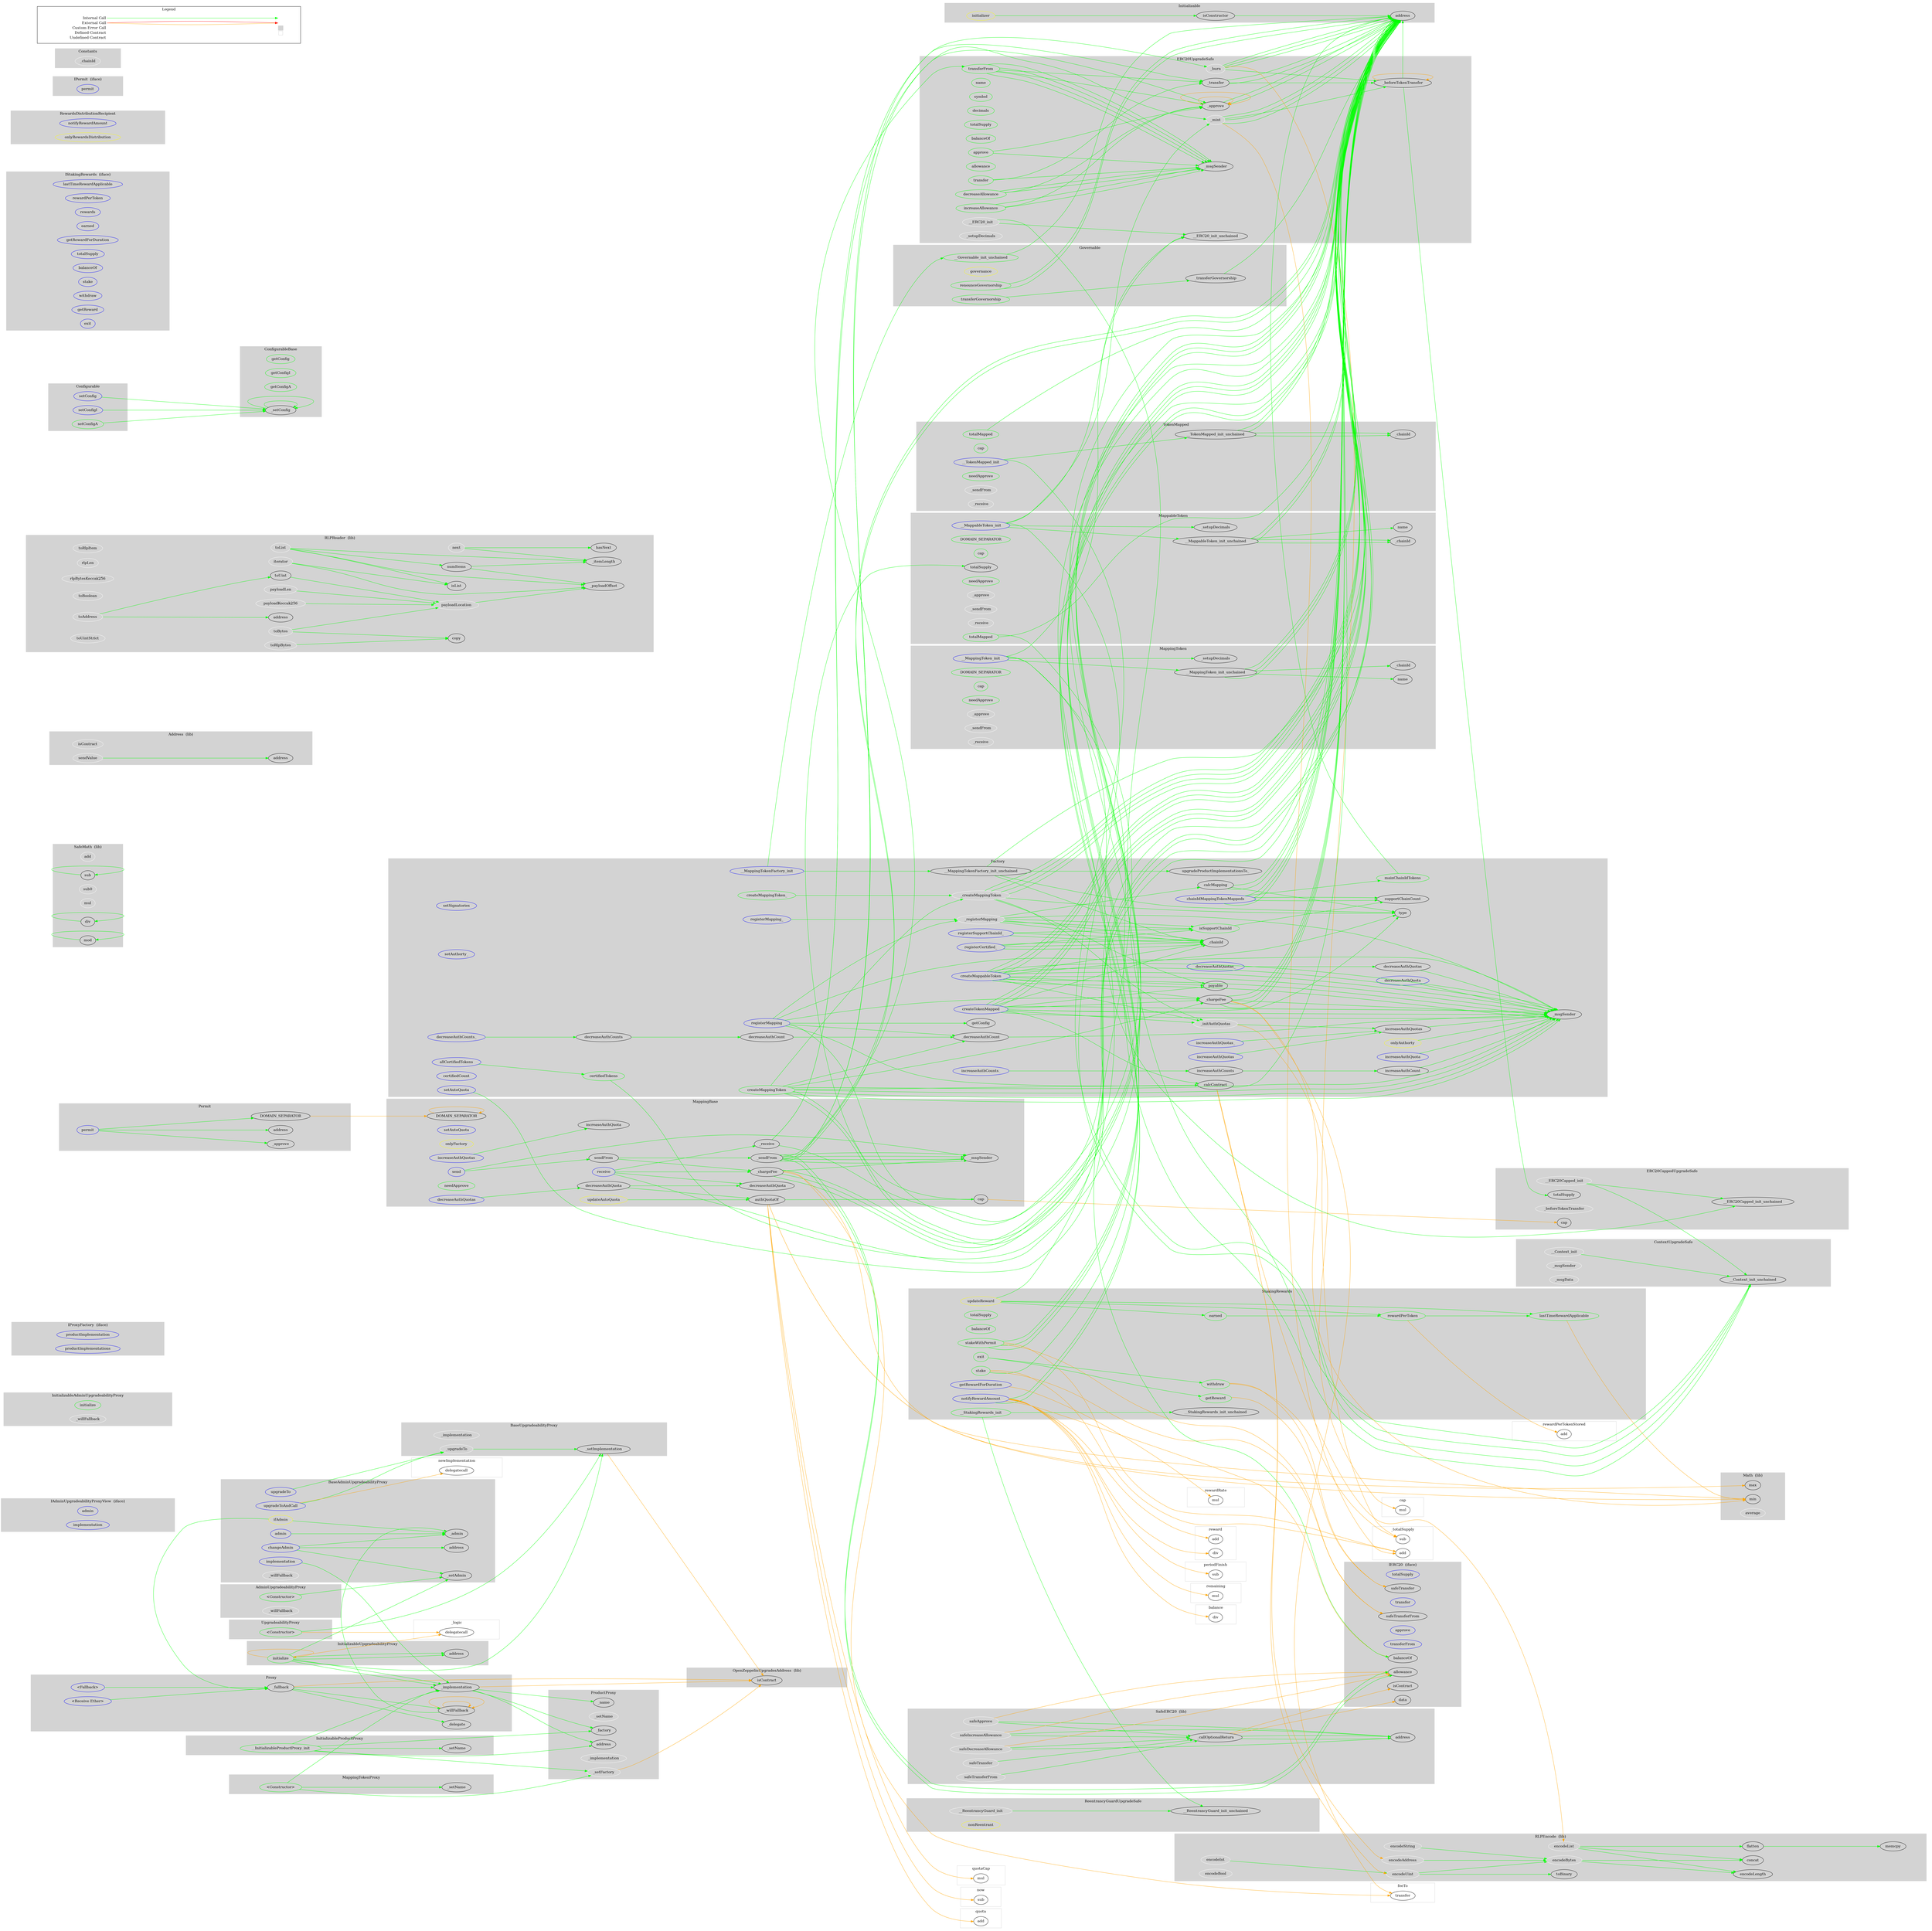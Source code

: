 digraph G {
  graph [ ratio = "auto", page = "100", compound =true ];
subgraph "clusterProxy" {
  graph [ label = "Proxy", color = "lightgray", style = "filled", bgcolor = "lightgray" ];
  "Proxy.<Fallback>" [ label = "<Fallback>", color = "blue" ];
  "Proxy.<Receive Ether>" [ label = "<Receive Ether>", color = "blue" ];
  "Proxy._implementation" [ label = "_implementation" ];
  "Proxy._delegate" [ label = "_delegate" ];
  "Proxy._willFallback" [ label = "_willFallback" ];
  "Proxy._fallback" [ label = "_fallback" ];
}

subgraph "clusterBaseUpgradeabilityProxy" {
  graph [ label = "BaseUpgradeabilityProxy", color = "lightgray", style = "filled", bgcolor = "lightgray" ];
  "BaseUpgradeabilityProxy._implementation" [ label = "_implementation", color = "white" ];
  "BaseUpgradeabilityProxy._upgradeTo" [ label = "_upgradeTo", color = "white" ];
  "BaseUpgradeabilityProxy._setImplementation" [ label = "_setImplementation" ];
}

subgraph "clusterBaseAdminUpgradeabilityProxy" {
  graph [ label = "BaseAdminUpgradeabilityProxy", color = "lightgray", style = "filled", bgcolor = "lightgray" ];
  "BaseAdminUpgradeabilityProxy.ifAdmin" [ label = "ifAdmin", color = "yellow" ];
  "BaseAdminUpgradeabilityProxy.admin" [ label = "admin", color = "blue" ];
  "BaseAdminUpgradeabilityProxy.implementation" [ label = "implementation", color = "blue" ];
  "BaseAdminUpgradeabilityProxy.changeAdmin" [ label = "changeAdmin", color = "blue" ];
  "BaseAdminUpgradeabilityProxy.upgradeTo" [ label = "upgradeTo", color = "blue" ];
  "BaseAdminUpgradeabilityProxy.upgradeToAndCall" [ label = "upgradeToAndCall", color = "blue" ];
  "BaseAdminUpgradeabilityProxy._admin" [ label = "_admin" ];
  "BaseAdminUpgradeabilityProxy._setAdmin" [ label = "_setAdmin" ];
  "BaseAdminUpgradeabilityProxy._willFallback" [ label = "_willFallback", color = "white" ];
  "BaseAdminUpgradeabilityProxy.address" [ label = "address" ];
}

subgraph "clusterIAdminUpgradeabilityProxyView" {
  graph [ label = "IAdminUpgradeabilityProxyView  (iface)", color = "lightgray", style = "filled", bgcolor = "lightgray" ];
  "IAdminUpgradeabilityProxyView.admin" [ label = "admin", color = "blue" ];
  "IAdminUpgradeabilityProxyView.implementation" [ label = "implementation", color = "blue" ];
}

subgraph "clusterUpgradeabilityProxy" {
  graph [ label = "UpgradeabilityProxy", color = "lightgray", style = "filled", bgcolor = "lightgray" ];
  "UpgradeabilityProxy.<Constructor>" [ label = "<Constructor>", color = "green" ];
}

subgraph "clusterAdminUpgradeabilityProxy" {
  graph [ label = "AdminUpgradeabilityProxy", color = "lightgray", style = "filled", bgcolor = "lightgray" ];
  "AdminUpgradeabilityProxy.<Constructor>" [ label = "<Constructor>", color = "green" ];
  "AdminUpgradeabilityProxy._willFallback" [ label = "_willFallback", color = "white" ];
}

subgraph "clusterInitializableUpgradeabilityProxy" {
  graph [ label = "InitializableUpgradeabilityProxy", color = "lightgray", style = "filled", bgcolor = "lightgray" ];
  "InitializableUpgradeabilityProxy.initialize" [ label = "initialize", color = "green" ];
  "InitializableUpgradeabilityProxy.address" [ label = "address" ];
}

subgraph "clusterInitializableAdminUpgradeabilityProxy" {
  graph [ label = "InitializableAdminUpgradeabilityProxy", color = "lightgray", style = "filled", bgcolor = "lightgray" ];
  "InitializableAdminUpgradeabilityProxy.initialize" [ label = "initialize", color = "green" ];
  "InitializableAdminUpgradeabilityProxy._willFallback" [ label = "_willFallback", color = "white" ];
}

subgraph "clusterIProxyFactory" {
  graph [ label = "IProxyFactory  (iface)", color = "lightgray", style = "filled", bgcolor = "lightgray" ];
  "IProxyFactory.productImplementation" [ label = "productImplementation", color = "blue" ];
  "IProxyFactory.productImplementations" [ label = "productImplementations", color = "blue" ];
}

subgraph "clusterProductProxy" {
  graph [ label = "ProductProxy", color = "lightgray", style = "filled", bgcolor = "lightgray" ];
  "ProductProxy._name" [ label = "_name" ];
  "ProductProxy._setName" [ label = "_setName", color = "white" ];
  "ProductProxy._setFactory" [ label = "_setFactory", color = "white" ];
  "ProductProxy._factory" [ label = "_factory" ];
  "ProductProxy._implementation" [ label = "_implementation", color = "white" ];
  "ProductProxy.address" [ label = "address" ];
}

subgraph "clusterInitializableProductProxy" {
  graph [ label = "InitializableProductProxy", color = "lightgray", style = "filled", bgcolor = "lightgray" ];
  "InitializableProductProxy.__InitializableProductProxy_init" [ label = "__InitializableProductProxy_init", color = "green" ];
  "InitializableProductProxy._setName" [ label = "_setName" ];
}

subgraph "clusterInitializable" {
  graph [ label = "Initializable", color = "lightgray", style = "filled", bgcolor = "lightgray" ];
  "Initializable.initializer" [ label = "initializer", color = "yellow" ];
  "Initializable.isConstructor" [ label = "isConstructor" ];
  "Initializable.address" [ label = "address" ];
}

subgraph "clusterContextUpgradeSafe" {
  graph [ label = "ContextUpgradeSafe", color = "lightgray", style = "filled", bgcolor = "lightgray" ];
  "ContextUpgradeSafe.__Context_init" [ label = "__Context_init", color = "white" ];
  "ContextUpgradeSafe.__Context_init_unchained" [ label = "__Context_init_unchained" ];
  "ContextUpgradeSafe._msgSender" [ label = "_msgSender", color = "white" ];
  "ContextUpgradeSafe._msgData" [ label = "_msgData", color = "white" ];
}

subgraph "clusterReentrancyGuardUpgradeSafe" {
  graph [ label = "ReentrancyGuardUpgradeSafe", color = "lightgray", style = "filled", bgcolor = "lightgray" ];
  "ReentrancyGuardUpgradeSafe.__ReentrancyGuard_init" [ label = "__ReentrancyGuard_init", color = "white" ];
  "ReentrancyGuardUpgradeSafe.__ReentrancyGuard_init_unchained" [ label = "__ReentrancyGuard_init_unchained" ];
  "ReentrancyGuardUpgradeSafe.nonReentrant" [ label = "nonReentrant", color = "yellow" ];
}

subgraph "clusterMath" {
  graph [ label = "Math  (lib)", color = "lightgray", style = "filled", bgcolor = "lightgray" ];
  "Math.max" [ label = "max" ];
  "Math.min" [ label = "min" ];
  "Math.average" [ label = "average", color = "white" ];
}

subgraph "clusterSafeMath" {
  graph [ label = "SafeMath  (lib)", color = "lightgray", style = "filled", bgcolor = "lightgray" ];
  "SafeMath.add" [ label = "add", color = "white" ];
  "SafeMath.sub" [ label = "sub" ];
  "SafeMath.sub0" [ label = "sub0", color = "white" ];
  "SafeMath.mul" [ label = "mul", color = "white" ];
  "SafeMath.div" [ label = "div" ];
  "SafeMath.mod" [ label = "mod" ];
}

subgraph "clusterOpenZeppelinUpgradesAddress" {
  graph [ label = "OpenZeppelinUpgradesAddress  (lib)", color = "lightgray", style = "filled", bgcolor = "lightgray" ];
  "OpenZeppelinUpgradesAddress.isContract" [ label = "isContract" ];
}

subgraph "clusterAddress" {
  graph [ label = "Address  (lib)", color = "lightgray", style = "filled", bgcolor = "lightgray" ];
  "Address.isContract" [ label = "isContract", color = "white" ];
  "Address.sendValue" [ label = "sendValue", color = "white" ];
  "Address.address" [ label = "address" ];
}

subgraph "clusterIERC20" {
  graph [ label = "IERC20  (iface)", color = "lightgray", style = "filled", bgcolor = "lightgray" ];
  "IERC20.totalSupply" [ label = "totalSupply", color = "blue" ];
  "IERC20.balanceOf" [ label = "balanceOf" ];
  "IERC20.transfer" [ label = "transfer", color = "blue" ];
  "IERC20.allowance" [ label = "allowance" ];
  "IERC20.approve" [ label = "approve", color = "blue" ];
  "IERC20.transferFrom" [ label = "transferFrom", color = "blue" ];
  "IERC20.isContract" [ label = "isContract" ];
  "IERC20.data" [ label = "data" ];
  "IERC20.safeTransferFrom" [ label = "safeTransferFrom" ];
  "IERC20.safeTransfer" [ label = "safeTransfer" ];
}

subgraph "clusterERC20UpgradeSafe" {
  graph [ label = "ERC20UpgradeSafe", color = "lightgray", style = "filled", bgcolor = "lightgray" ];
  "ERC20UpgradeSafe.__ERC20_init" [ label = "__ERC20_init", color = "white" ];
  "ERC20UpgradeSafe.__ERC20_init_unchained" [ label = "__ERC20_init_unchained" ];
  "ERC20UpgradeSafe.name" [ label = "name", color = "green" ];
  "ERC20UpgradeSafe.symbol" [ label = "symbol", color = "green" ];
  "ERC20UpgradeSafe.decimals" [ label = "decimals", color = "green" ];
  "ERC20UpgradeSafe.totalSupply" [ label = "totalSupply", color = "green" ];
  "ERC20UpgradeSafe.balanceOf" [ label = "balanceOf", color = "green" ];
  "ERC20UpgradeSafe.transfer" [ label = "transfer", color = "green" ];
  "ERC20UpgradeSafe.allowance" [ label = "allowance", color = "green" ];
  "ERC20UpgradeSafe.approve" [ label = "approve", color = "green" ];
  "ERC20UpgradeSafe.transferFrom" [ label = "transferFrom", color = "green" ];
  "ERC20UpgradeSafe.increaseAllowance" [ label = "increaseAllowance", color = "green" ];
  "ERC20UpgradeSafe.decreaseAllowance" [ label = "decreaseAllowance", color = "green" ];
  "ERC20UpgradeSafe._transfer" [ label = "_transfer" ];
  "ERC20UpgradeSafe._mint" [ label = "_mint", color = "white" ];
  "ERC20UpgradeSafe._burn" [ label = "_burn", color = "white" ];
  "ERC20UpgradeSafe._approve" [ label = "_approve" ];
  "ERC20UpgradeSafe._setupDecimals" [ label = "_setupDecimals", color = "white" ];
  "ERC20UpgradeSafe._beforeTokenTransfer" [ label = "_beforeTokenTransfer" ];
  "ERC20UpgradeSafe._msgSender" [ label = "_msgSender" ];
}

subgraph "clusterERC20CappedUpgradeSafe" {
  graph [ label = "ERC20CappedUpgradeSafe", color = "lightgray", style = "filled", bgcolor = "lightgray" ];
  "ERC20CappedUpgradeSafe.__ERC20Capped_init" [ label = "__ERC20Capped_init", color = "white" ];
  "ERC20CappedUpgradeSafe.__ERC20Capped_init_unchained" [ label = "__ERC20Capped_init_unchained" ];
  "ERC20CappedUpgradeSafe.cap" [ label = "cap" ];
  "ERC20CappedUpgradeSafe._beforeTokenTransfer" [ label = "_beforeTokenTransfer", color = "white" ];
  "ERC20CappedUpgradeSafe.totalSupply" [ label = "totalSupply" ];
}

subgraph "clusterSafeERC20" {
  graph [ label = "SafeERC20  (lib)", color = "lightgray", style = "filled", bgcolor = "lightgray" ];
  "SafeERC20.safeTransfer" [ label = "safeTransfer", color = "white" ];
  "SafeERC20.safeTransferFrom" [ label = "safeTransferFrom", color = "white" ];
  "SafeERC20.safeApprove" [ label = "safeApprove", color = "white" ];
  "SafeERC20.safeIncreaseAllowance" [ label = "safeIncreaseAllowance", color = "white" ];
  "SafeERC20.safeDecreaseAllowance" [ label = "safeDecreaseAllowance", color = "white" ];
  "SafeERC20._callOptionalReturn" [ label = "_callOptionalReturn" ];
  "SafeERC20.address" [ label = "address" ];
}

subgraph "clusterRLPReader" {
  graph [ label = "RLPReader  (lib)", color = "lightgray", style = "filled", bgcolor = "lightgray" ];
  "RLPReader.next" [ label = "next", color = "white" ];
  "RLPReader.hasNext" [ label = "hasNext" ];
  "RLPReader.toRlpItem" [ label = "toRlpItem", color = "white" ];
  "RLPReader.iterator" [ label = "iterator", color = "white" ];
  "RLPReader.rlpLen" [ label = "rlpLen", color = "white" ];
  "RLPReader.payloadLocation" [ label = "payloadLocation", color = "white" ];
  "RLPReader.payloadLen" [ label = "payloadLen", color = "white" ];
  "RLPReader.toList" [ label = "toList", color = "white" ];
  "RLPReader.isList" [ label = "isList" ];
  "RLPReader.rlpBytesKeccak256" [ label = "rlpBytesKeccak256", color = "white" ];
  "RLPReader.payloadKeccak256" [ label = "payloadKeccak256", color = "white" ];
  "RLPReader.toRlpBytes" [ label = "toRlpBytes", color = "white" ];
  "RLPReader.toBoolean" [ label = "toBoolean", color = "white" ];
  "RLPReader.toAddress" [ label = "toAddress", color = "white" ];
  "RLPReader.toUint" [ label = "toUint" ];
  "RLPReader.toUintStrict" [ label = "toUintStrict", color = "white" ];
  "RLPReader.toBytes" [ label = "toBytes", color = "white" ];
  "RLPReader.numItems" [ label = "numItems" ];
  "RLPReader._itemLength" [ label = "_itemLength" ];
  "RLPReader._payloadOffset" [ label = "_payloadOffset" ];
  "RLPReader.copy" [ label = "copy" ];
  "RLPReader.address" [ label = "address" ];
}

subgraph "clusterRLPEncode" {
  graph [ label = "RLPEncode  (lib)", color = "lightgray", style = "filled", bgcolor = "lightgray" ];
  "RLPEncode.encodeBytes" [ label = "encodeBytes", color = "white" ];
  "RLPEncode.encodeList" [ label = "encodeList", color = "white" ];
  "RLPEncode.encodeString" [ label = "encodeString", color = "white" ];
  "RLPEncode.encodeAddress" [ label = "encodeAddress", color = "white" ];
  "RLPEncode.encodeUint" [ label = "encodeUint", color = "white" ];
  "RLPEncode.encodeInt" [ label = "encodeInt", color = "white" ];
  "RLPEncode.encodeBool" [ label = "encodeBool", color = "white" ];
  "RLPEncode.encodeLength" [ label = "encodeLength" ];
  "RLPEncode.toBinary" [ label = "toBinary" ];
  "RLPEncode.memcpy" [ label = "memcpy" ];
  "RLPEncode.flatten" [ label = "flatten" ];
  "RLPEncode.concat" [ label = "concat" ];
}

subgraph "clusterGovernable" {
  graph [ label = "Governable", color = "lightgray", style = "filled", bgcolor = "lightgray" ];
  "Governable.__Governable_init_unchained" [ label = "__Governable_init_unchained", color = "green" ];
  "Governable.governance" [ label = "governance", color = "yellow" ];
  "Governable.renounceGovernorship" [ label = "renounceGovernorship", color = "green" ];
  "Governable.transferGovernorship" [ label = "transferGovernorship", color = "green" ];
  "Governable._transferGovernorship" [ label = "_transferGovernorship" ];
}

subgraph "clusterConfigurableBase" {
  graph [ label = "ConfigurableBase", color = "lightgray", style = "filled", bgcolor = "lightgray" ];
  "ConfigurableBase.getConfig" [ label = "getConfig", color = "green" ];
  "ConfigurableBase.getConfigI" [ label = "getConfigI", color = "green" ];
  "ConfigurableBase.getConfigA" [ label = "getConfigA", color = "green" ];
  "ConfigurableBase._setConfig" [ label = "_setConfig" ];
}

subgraph "clusterConfigurable" {
  graph [ label = "Configurable", color = "lightgray", style = "filled", bgcolor = "lightgray" ];
  "Configurable.setConfig" [ label = "setConfig", color = "blue" ];
  "Configurable.setConfigI" [ label = "setConfigI", color = "blue" ];
  "Configurable.setConfigA" [ label = "setConfigA", color = "green" ];
}

subgraph "clusterIStakingRewards" {
  graph [ label = "IStakingRewards  (iface)", color = "lightgray", style = "filled", bgcolor = "lightgray" ];
  "IStakingRewards.lastTimeRewardApplicable" [ label = "lastTimeRewardApplicable", color = "blue" ];
  "IStakingRewards.rewardPerToken" [ label = "rewardPerToken", color = "blue" ];
  "IStakingRewards.rewards" [ label = "rewards", color = "blue" ];
  "IStakingRewards.earned" [ label = "earned", color = "blue" ];
  "IStakingRewards.getRewardForDuration" [ label = "getRewardForDuration", color = "blue" ];
  "IStakingRewards.totalSupply" [ label = "totalSupply", color = "blue" ];
  "IStakingRewards.balanceOf" [ label = "balanceOf", color = "blue" ];
  "IStakingRewards.stake" [ label = "stake", color = "blue" ];
  "IStakingRewards.withdraw" [ label = "withdraw", color = "blue" ];
  "IStakingRewards.getReward" [ label = "getReward", color = "blue" ];
  "IStakingRewards.exit" [ label = "exit", color = "blue" ];
}

subgraph "clusterRewardsDistributionRecipient" {
  graph [ label = "RewardsDistributionRecipient", color = "lightgray", style = "filled", bgcolor = "lightgray" ];
  "RewardsDistributionRecipient.notifyRewardAmount" [ label = "notifyRewardAmount", color = "blue" ];
  "RewardsDistributionRecipient.onlyRewardsDistribution" [ label = "onlyRewardsDistribution", color = "yellow" ];
}

subgraph "clusterStakingRewards" {
  graph [ label = "StakingRewards", color = "lightgray", style = "filled", bgcolor = "lightgray" ];
  "StakingRewards.__StakingRewards_init" [ label = "__StakingRewards_init", color = "green" ];
  "StakingRewards.__StakingRewards_init_unchained" [ label = "__StakingRewards_init_unchained" ];
  "StakingRewards.totalSupply" [ label = "totalSupply", color = "green" ];
  "StakingRewards.balanceOf" [ label = "balanceOf", color = "green" ];
  "StakingRewards.lastTimeRewardApplicable" [ label = "lastTimeRewardApplicable", color = "green" ];
  "StakingRewards.rewardPerToken" [ label = "rewardPerToken", color = "green" ];
  "StakingRewards.earned" [ label = "earned", color = "green" ];
  "StakingRewards.getRewardForDuration" [ label = "getRewardForDuration", color = "blue" ];
  "StakingRewards.stakeWithPermit" [ label = "stakeWithPermit", color = "green" ];
  "StakingRewards.stake" [ label = "stake", color = "green" ];
  "StakingRewards.withdraw" [ label = "withdraw", color = "green" ];
  "StakingRewards.getReward" [ label = "getReward", color = "green" ];
  "StakingRewards.exit" [ label = "exit", color = "green" ];
  "StakingRewards.notifyRewardAmount" [ label = "notifyRewardAmount", color = "blue" ];
  "StakingRewards.updateReward" [ label = "updateReward", color = "yellow" ];
}

subgraph "clusterIPermit" {
  graph [ label = "IPermit  (iface)", color = "lightgray", style = "filled", bgcolor = "lightgray" ];
  "IPermit.permit" [ label = "permit", color = "blue" ];
}

subgraph "clusterConstants" {
  graph [ label = "Constants", color = "lightgray", style = "filled", bgcolor = "lightgray" ];
  "Constants._chainId" [ label = "_chainId", color = "white" ];
}

subgraph "clusterMappingBase" {
  graph [ label = "MappingBase", color = "lightgray", style = "filled", bgcolor = "lightgray" ];
  "MappingBase.DOMAIN_SEPARATOR" [ label = "DOMAIN_SEPARATOR" ];
  "MappingBase.setAutoQuota" [ label = "setAutoQuota", color = "blue" ];
  "MappingBase.onlyFactory" [ label = "onlyFactory", color = "yellow" ];
  "MappingBase.updateAutoQuota" [ label = "updateAutoQuota", color = "yellow" ];
  "MappingBase.authQuotaOf" [ label = "authQuotaOf" ];
  "MappingBase.cap" [ label = "cap" ];
  "MappingBase.increaseAuthQuotas" [ label = "increaseAuthQuotas", color = "blue" ];
  "MappingBase.increaseAuthQuota" [ label = "increaseAuthQuota" ];
  "MappingBase.decreaseAuthQuotas" [ label = "decreaseAuthQuotas", color = "blue" ];
  "MappingBase.decreaseAuthQuota" [ label = "decreaseAuthQuota" ];
  "MappingBase._decreaseAuthQuota" [ label = "_decreaseAuthQuota" ];
  "MappingBase.needApprove" [ label = "needApprove", color = "green" ];
  "MappingBase.send" [ label = "send", color = "blue" ];
  "MappingBase.sendFrom" [ label = "sendFrom" ];
  "MappingBase._sendFrom" [ label = "_sendFrom" ];
  "MappingBase.receive" [ label = "receive", color = "blue" ];
  "MappingBase._receive" [ label = "_receive" ];
  "MappingBase._chargeFee" [ label = "_chargeFee" ];
  "MappingBase._msgSender" [ label = "_msgSender" ];
}

subgraph "clusterTokenMapped" {
  graph [ label = "TokenMapped", color = "lightgray", style = "filled", bgcolor = "lightgray" ];
  "TokenMapped.__TokenMapped_init" [ label = "__TokenMapped_init", color = "blue" ];
  "TokenMapped.__TokenMapped_init_unchained" [ label = "__TokenMapped_init_unchained" ];
  "TokenMapped.cap" [ label = "cap", color = "green" ];
  "TokenMapped.totalMapped" [ label = "totalMapped", color = "green" ];
  "TokenMapped.needApprove" [ label = "needApprove", color = "green" ];
  "TokenMapped._sendFrom" [ label = "_sendFrom", color = "white" ];
  "TokenMapped._receive" [ label = "_receive", color = "white" ];
  "TokenMapped._chainId" [ label = "_chainId" ];
}

subgraph "clusterPermit" {
  graph [ label = "Permit", color = "lightgray", style = "filled", bgcolor = "lightgray" ];
  "Permit.DOMAIN_SEPARATOR" [ label = "DOMAIN_SEPARATOR" ];
  "Permit.permit" [ label = "permit", color = "blue" ];
  "Permit._approve" [ label = "_approve" ];
  "Permit.address" [ label = "address" ];
}

subgraph "clusterMappableToken" {
  graph [ label = "MappableToken", color = "lightgray", style = "filled", bgcolor = "lightgray" ];
  "MappableToken.__MappableToken_init" [ label = "__MappableToken_init", color = "blue" ];
  "MappableToken.__MappableToken_init_unchained" [ label = "__MappableToken_init_unchained" ];
  "MappableToken.DOMAIN_SEPARATOR" [ label = "DOMAIN_SEPARATOR", color = "green" ];
  "MappableToken.cap" [ label = "cap", color = "green" ];
  "MappableToken.totalMapped" [ label = "totalMapped", color = "green" ];
  "MappableToken.needApprove" [ label = "needApprove", color = "green" ];
  "MappableToken._approve" [ label = "_approve", color = "white" ];
  "MappableToken._sendFrom" [ label = "_sendFrom", color = "white" ];
  "MappableToken._receive" [ label = "_receive", color = "white" ];
  "MappableToken._setupDecimals" [ label = "_setupDecimals" ];
  "MappableToken._chainId" [ label = "_chainId" ];
  "MappableToken.name" [ label = "name" ];
  "MappableToken.totalSupply" [ label = "totalSupply" ];
}

subgraph "clusterMappingToken" {
  graph [ label = "MappingToken", color = "lightgray", style = "filled", bgcolor = "lightgray" ];
  "MappingToken.__MappingToken_init" [ label = "__MappingToken_init", color = "blue" ];
  "MappingToken.__MappingToken_init_unchained" [ label = "__MappingToken_init_unchained" ];
  "MappingToken.DOMAIN_SEPARATOR" [ label = "DOMAIN_SEPARATOR", color = "green" ];
  "MappingToken.cap" [ label = "cap", color = "green" ];
  "MappingToken.needApprove" [ label = "needApprove", color = "green" ];
  "MappingToken._approve" [ label = "_approve", color = "white" ];
  "MappingToken._sendFrom" [ label = "_sendFrom", color = "white" ];
  "MappingToken._receive" [ label = "_receive", color = "white" ];
  "MappingToken._setupDecimals" [ label = "_setupDecimals" ];
  "MappingToken.name" [ label = "name" ];
  "MappingToken._chainId" [ label = "_chainId" ];
}

subgraph "clusterMappingTokenProxy" {
  graph [ label = "MappingTokenProxy", color = "lightgray", style = "filled", bgcolor = "lightgray" ];
  "MappingTokenProxy.<Constructor>" [ label = "<Constructor>", color = "green" ];
  "MappingTokenProxy._setName" [ label = "_setName" ];
}

subgraph "clusterFactory" {
  graph [ label = "Factory", color = "lightgray", style = "filled", bgcolor = "lightgray" ];
  "Factory.__MappingTokenFactory_init" [ label = "__MappingTokenFactory_init", color = "blue" ];
  "Factory.__MappingTokenFactory_init_unchained" [ label = "__MappingTokenFactory_init_unchained" ];
  "Factory.upgradeProductImplementationsTo_" [ label = "upgradeProductImplementationsTo_" ];
  "Factory.setSignatories" [ label = "setSignatories", color = "blue" ];
  "Factory.setAuthorty_" [ label = "setAuthorty_", color = "blue" ];
  "Factory.setAutoQuota" [ label = "setAutoQuota", color = "blue" ];
  "Factory.onlyAuthorty" [ label = "onlyAuthorty", color = "yellow" ];
  "Factory._initAuthQuotas" [ label = "_initAuthQuotas", color = "white" ];
  "Factory._increaseAuthQuotas" [ label = "_increaseAuthQuotas" ];
  "Factory.increaseAuthQuotas_" [ label = "increaseAuthQuotas_", color = "blue" ];
  "Factory.increaseAuthQuotas" [ label = "increaseAuthQuotas", color = "blue" ];
  "Factory.increaseAuthQuota" [ label = "increaseAuthQuota", color = "blue" ];
  "Factory.decreaseAuthQuotas_" [ label = "decreaseAuthQuotas_", color = "blue" ];
  "Factory.decreaseAuthQuotas" [ label = "decreaseAuthQuotas" ];
  "Factory.decreaseAuthQuota" [ label = "decreaseAuthQuota", color = "blue" ];
  "Factory.increaseAuthCounts_" [ label = "increaseAuthCounts_", color = "blue" ];
  "Factory.increaseAuthCounts" [ label = "increaseAuthCounts" ];
  "Factory.increaseAuthCount" [ label = "increaseAuthCount" ];
  "Factory.decreaseAuthCounts_" [ label = "decreaseAuthCounts_", color = "blue" ];
  "Factory.decreaseAuthCounts" [ label = "decreaseAuthCounts" ];
  "Factory.decreaseAuthCount" [ label = "decreaseAuthCount" ];
  "Factory._decreaseAuthCount" [ label = "_decreaseAuthCount" ];
  "Factory.supportChainCount" [ label = "supportChainCount" ];
  "Factory.mainChainIdTokens" [ label = "mainChainIdTokens", color = "green" ];
  "Factory.chainIdMappingTokenMappeds" [ label = "chainIdMappingTokenMappeds", color = "blue" ];
  "Factory.isSupportChainId" [ label = "isSupportChainId", color = "green" ];
  "Factory.registerSupportChainId_" [ label = "registerSupportChainId_", color = "blue" ];
  "Factory._registerMapping" [ label = "_registerMapping", color = "white" ];
  "Factory.registerMapping_" [ label = "registerMapping_", color = "blue" ];
  "Factory.registerMapping" [ label = "registerMapping", color = "blue" ];
  "Factory.certifiedCount" [ label = "certifiedCount", color = "blue" ];
  "Factory.certifiedTokens" [ label = "certifiedTokens", color = "green" ];
  "Factory.allCertifiedTokens" [ label = "allCertifiedTokens", color = "blue" ];
  "Factory.registerCertified_" [ label = "registerCertified_", color = "blue" ];
  "Factory.calcContract" [ label = "calcContract" ];
  "Factory.calcMapping" [ label = "calcMapping" ];
  "Factory.createTokenMapped" [ label = "createTokenMapped", color = "blue" ];
  "Factory.createMappableToken" [ label = "createMappableToken", color = "blue" ];
  "Factory._createMappingToken" [ label = "_createMappingToken", color = "white" ];
  "Factory.createMappingToken_" [ label = "createMappingToken_", color = "green" ];
  "Factory.createMappingToken" [ label = "createMappingToken", color = "green" ];
  "Factory._chargeFee" [ label = "_chargeFee" ];
  "Factory._chainId" [ label = "_chainId" ];
  "Factory.type" [ label = "type" ];
  "Factory._msgSender" [ label = "_msgSender" ];
  "Factory.getConfig" [ label = "getConfig" ];
  "Factory.payable" [ label = "payable" ];
}

subgraph "clusternewImplementation" {
  graph [ label = "newImplementation", color = "lightgray" ];
  "newImplementation.delegatecall" [ label = "delegatecall" ];
}

subgraph "cluster_logic" {
  graph [ label = "_logic", color = "lightgray" ];
  "_logic.delegatecall" [ label = "delegatecall" ];
}

subgraph "cluster_totalSupply" {
  graph [ label = "_totalSupply", color = "lightgray" ];
  "_totalSupply.add" [ label = "add" ];
  "_totalSupply.sub" [ label = "sub" ];
}

subgraph "clusterrewardPerTokenStored" {
  graph [ label = "rewardPerTokenStored", color = "lightgray" ];
  "rewardPerTokenStored.add" [ label = "add" ];
}

subgraph "clusterrewardRate" {
  graph [ label = "rewardRate", color = "lightgray" ];
  "rewardRate.mul" [ label = "mul" ];
}

subgraph "clusterreward" {
  graph [ label = "reward", color = "lightgray" ];
  "reward.div" [ label = "div" ];
  "reward.add" [ label = "add" ];
}

subgraph "clusterperiodFinish" {
  graph [ label = "periodFinish", color = "lightgray" ];
  "periodFinish.sub" [ label = "sub" ];
}

subgraph "clusterremaining" {
  graph [ label = "remaining", color = "lightgray" ];
  "remaining.mul" [ label = "mul" ];
}

subgraph "clusterbalance" {
  graph [ label = "balance", color = "lightgray" ];
  "balance.div" [ label = "div" ];
}

subgraph "clusterquotaCap" {
  graph [ label = "quotaCap", color = "lightgray" ];
  "quotaCap.mul" [ label = "mul" ];
}

subgraph "clusternow" {
  graph [ label = "now", color = "lightgray" ];
  "now.sub" [ label = "sub" ];
}

subgraph "clusterquota" {
  graph [ label = "quota", color = "lightgray" ];
  "quota.add" [ label = "add" ];
}

subgraph "clusterfeeTo" {
  graph [ label = "feeTo", color = "lightgray" ];
  "feeTo.transfer" [ label = "transfer" ];
}

subgraph "clustercap" {
  graph [ label = "cap", color = "lightgray" ];
  "cap.mul" [ label = "mul" ];
}

  "Proxy.<Fallback>";
  "Proxy._fallback";
  "Proxy.<Receive Ether>";
  "OpenZeppelinUpgradesAddress.isContract";
  "Proxy._willFallback";
  "Proxy._delegate";
  "Proxy._implementation";
  "BaseUpgradeabilityProxy._upgradeTo";
  "BaseUpgradeabilityProxy._setImplementation";
  "BaseAdminUpgradeabilityProxy.ifAdmin";
  "BaseAdminUpgradeabilityProxy._admin";
  "BaseAdminUpgradeabilityProxy.admin";
  "BaseAdminUpgradeabilityProxy.implementation";
  "BaseAdminUpgradeabilityProxy.changeAdmin";
  "BaseAdminUpgradeabilityProxy.address";
  "BaseAdminUpgradeabilityProxy._setAdmin";
  "BaseAdminUpgradeabilityProxy.upgradeTo";
  "BaseAdminUpgradeabilityProxy.upgradeToAndCall";
  "newImplementation.delegatecall";
  "UpgradeabilityProxy.<Constructor>";
  "_logic.delegatecall";
  "AdminUpgradeabilityProxy.<Constructor>";
  "InitializableUpgradeabilityProxy.initialize";
  "InitializableUpgradeabilityProxy.address";
  "ProductProxy._setFactory";
  "ProductProxy._factory";
  "ProductProxy._name";
  "ProductProxy.address";
  "InitializableProductProxy.__InitializableProductProxy_init";
  "InitializableProductProxy._setName";
  "Initializable.initializer";
  "Initializable.isConstructor";
  "Initializable.address";
  "ContextUpgradeSafe.__Context_init";
  "ContextUpgradeSafe.__Context_init_unchained";
  "ReentrancyGuardUpgradeSafe.__ReentrancyGuard_init";
  "ReentrancyGuardUpgradeSafe.__ReentrancyGuard_init_unchained";
  "SafeMath.sub";
  "SafeMath.div";
  "SafeMath.mod";
  "Address.sendValue";
  "Address.address";
  "ERC20UpgradeSafe.__ERC20_init";
  "ERC20UpgradeSafe.__ERC20_init_unchained";
  "ERC20UpgradeSafe.transfer";
  "ERC20UpgradeSafe._transfer";
  "ERC20UpgradeSafe._msgSender";
  "ERC20UpgradeSafe.approve";
  "ERC20UpgradeSafe._approve";
  "ERC20UpgradeSafe.transferFrom";
  "ERC20UpgradeSafe.increaseAllowance";
  "ERC20UpgradeSafe.decreaseAllowance";
  "ERC20UpgradeSafe._beforeTokenTransfer";
  "ERC20UpgradeSafe._mint";
  "_totalSupply.add";
  "ERC20UpgradeSafe._burn";
  "_totalSupply.sub";
  "ERC20CappedUpgradeSafe.__ERC20Capped_init";
  "ERC20CappedUpgradeSafe.__ERC20Capped_init_unchained";
  "ERC20CappedUpgradeSafe.totalSupply";
  "SafeERC20.safeTransfer";
  "SafeERC20._callOptionalReturn";
  "SafeERC20.safeTransferFrom";
  "SafeERC20.safeApprove";
  "IERC20.allowance";
  "SafeERC20.address";
  "SafeERC20.safeIncreaseAllowance";
  "SafeERC20.safeDecreaseAllowance";
  "IERC20.isContract";
  "IERC20.data";
  "RLPReader.next";
  "RLPReader.hasNext";
  "RLPReader._itemLength";
  "RLPReader.iterator";
  "RLPReader.isList";
  "RLPReader._payloadOffset";
  "RLPReader.payloadLocation";
  "RLPReader.payloadLen";
  "RLPReader.toList";
  "RLPReader.numItems";
  "RLPReader.payloadKeccak256";
  "RLPReader.toRlpBytes";
  "RLPReader.copy";
  "RLPReader.toAddress";
  "RLPReader.address";
  "RLPReader.toUint";
  "RLPReader.toBytes";
  "RLPEncode.encodeBytes";
  "RLPEncode.concat";
  "RLPEncode.encodeLength";
  "RLPEncode.encodeList";
  "RLPEncode.flatten";
  "RLPEncode.encodeString";
  "RLPEncode.encodeAddress";
  "RLPEncode.encodeUint";
  "RLPEncode.toBinary";
  "RLPEncode.encodeInt";
  "RLPEncode.memcpy";
  "Governable.__Governable_init_unchained";
  "Governable.renounceGovernorship";
  "Governable.transferGovernorship";
  "Governable._transferGovernorship";
  "ConfigurableBase._setConfig";
  "Configurable.setConfig";
  "Configurable.setConfigI";
  "Configurable.setConfigA";
  "StakingRewards.__StakingRewards_init";
  "StakingRewards.__StakingRewards_init_unchained";
  "StakingRewards.lastTimeRewardApplicable";
  "Math.min";
  "StakingRewards.rewardPerToken";
  "rewardPerTokenStored.add";
  "StakingRewards.earned";
  "StakingRewards.getRewardForDuration";
  "rewardRate.mul";
  "StakingRewards.stakeWithPermit";
  "IERC20.safeTransferFrom";
  "StakingRewards.stake";
  "StakingRewards.withdraw";
  "IERC20.safeTransfer";
  "StakingRewards.getReward";
  "StakingRewards.exit";
  "StakingRewards.notifyRewardAmount";
  "reward.div";
  "periodFinish.sub";
  "remaining.mul";
  "reward.add";
  "IERC20.balanceOf";
  "balance.div";
  "StakingRewards.updateReward";
  "MappingBase.updateAutoQuota";
  "MappingBase.authQuotaOf";
  "MappingBase.cap";
  "quotaCap.mul";
  "now.sub";
  "Math.max";
  "quota.add";
  "MappingBase.increaseAuthQuotas";
  "MappingBase.increaseAuthQuota";
  "MappingBase.decreaseAuthQuotas";
  "MappingBase.decreaseAuthQuota";
  "MappingBase._decreaseAuthQuota";
  "MappingBase.send";
  "MappingBase.sendFrom";
  "MappingBase._msgSender";
  "MappingBase._chargeFee";
  "MappingBase._sendFrom";
  "MappingBase.receive";
  "MappingBase._receive";
  "feeTo.transfer";
  "TokenMapped.__TokenMapped_init";
  "TokenMapped.__TokenMapped_init_unchained";
  "TokenMapped._chainId";
  "TokenMapped.totalMapped";
  "Permit.permit";
  "Permit.DOMAIN_SEPARATOR";
  "Permit.address";
  "Permit._approve";
  "MappableToken.__MappableToken_init";
  "MappableToken._setupDecimals";
  "MappableToken.__MappableToken_init_unchained";
  "MappableToken._chainId";
  "MappableToken.name";
  "MappingBase.DOMAIN_SEPARATOR";
  "MappableToken.totalSupply";
  "MappableToken.totalMapped";
  "MappingToken.__MappingToken_init";
  "MappingToken._setupDecimals";
  "MappingToken.__MappingToken_init_unchained";
  "MappingToken.name";
  "MappingToken._chainId";
  "ERC20CappedUpgradeSafe.cap";
  "MappingTokenProxy.<Constructor>";
  "MappingTokenProxy._setName";
  "Factory.__MappingTokenFactory_init";
  "Factory.__MappingTokenFactory_init_unchained";
  "Factory._chainId";
  "Factory.upgradeProductImplementationsTo_";
  "Factory.type";
  "Factory.setAutoQuota";
  "Factory.onlyAuthorty";
  "Factory._msgSender";
  "Factory._initAuthQuotas";
  "cap.mul";
  "Factory._increaseAuthQuotas";
  "Factory.increaseAuthQuotas_";
  "Factory.increaseAuthQuotas";
  "Factory.increaseAuthQuota";
  "Factory.decreaseAuthQuotas_";
  "Factory.decreaseAuthQuotas";
  "Factory.decreaseAuthQuota";
  "Factory.increaseAuthCounts_";
  "Factory.increaseAuthCounts";
  "Factory.increaseAuthCount";
  "Factory.decreaseAuthCounts_";
  "Factory.decreaseAuthCounts";
  "Factory.decreaseAuthCount";
  "Factory._decreaseAuthCount";
  "Factory.mainChainIdTokens";
  "Factory.chainIdMappingTokenMappeds";
  "Factory.supportChainCount";
  "Factory.isSupportChainId";
  "Factory.registerSupportChainId_";
  "Factory._registerMapping";
  "Factory.calcMapping";
  "Factory.registerMapping_";
  "Factory.registerMapping";
  "Factory._chargeFee";
  "Factory.calcContract";
  "Factory.getConfig";
  "Factory.certifiedTokens";
  "Factory.allCertifiedTokens";
  "Factory.registerCertified_";
  "Factory.createTokenMapped";
  "Factory.payable";
  "Factory.createMappableToken";
  "Factory._createMappingToken";
  "Factory.createMappingToken_";
  "Factory.createMappingToken";
  "Proxy.<Fallback>" -> "Proxy._fallback" [ color = "green" ];
  "Proxy.<Receive Ether>" -> "Proxy._fallback" [ color = "green" ];
  "Proxy._fallback" -> "OpenZeppelinUpgradesAddress.isContract" [ color = "orange" ];
  "Proxy._fallback" -> "Proxy._willFallback" [ color = "green" ];
  "Proxy._fallback" -> "Proxy._delegate" [ color = "green" ];
  "Proxy._fallback" -> "Proxy._implementation" [ color = "green" ];
  "BaseUpgradeabilityProxy._upgradeTo" -> "BaseUpgradeabilityProxy._setImplementation" [ color = "green" ];
  "BaseUpgradeabilityProxy._setImplementation" -> "OpenZeppelinUpgradesAddress.isContract" [ color = "orange" ];
  "BaseAdminUpgradeabilityProxy.ifAdmin" -> "BaseAdminUpgradeabilityProxy._admin" [ color = "green" ];
  "BaseAdminUpgradeabilityProxy.ifAdmin" -> "Proxy._fallback" [ color = "green" ];
  "BaseAdminUpgradeabilityProxy.admin" -> "BaseAdminUpgradeabilityProxy._admin" [ color = "green" ];
  "BaseAdminUpgradeabilityProxy.implementation" -> "Proxy._implementation" [ color = "green" ];
  "BaseAdminUpgradeabilityProxy.changeAdmin" -> "BaseAdminUpgradeabilityProxy.address" [ color = "green" ];
  "BaseAdminUpgradeabilityProxy.changeAdmin" -> "BaseAdminUpgradeabilityProxy._admin" [ color = "green" ];
  "BaseAdminUpgradeabilityProxy.changeAdmin" -> "BaseAdminUpgradeabilityProxy._setAdmin" [ color = "green" ];
  "BaseAdminUpgradeabilityProxy.upgradeTo" -> "BaseUpgradeabilityProxy._upgradeTo" [ color = "green" ];
  "BaseAdminUpgradeabilityProxy.upgradeToAndCall" -> "BaseUpgradeabilityProxy._upgradeTo" [ color = "green" ];
  "BaseAdminUpgradeabilityProxy.upgradeToAndCall" -> "newImplementation.delegatecall" [ color = "orange" ];
  "Proxy._willFallback" -> "BaseAdminUpgradeabilityProxy._admin" [ color = "green" ];
  "UpgradeabilityProxy.<Constructor>" -> "BaseUpgradeabilityProxy._setImplementation" [ color = "green" ];
  "UpgradeabilityProxy.<Constructor>" -> "_logic.delegatecall" [ color = "orange" ];
  "AdminUpgradeabilityProxy.<Constructor>" -> "BaseAdminUpgradeabilityProxy._setAdmin" [ color = "green" ];
  "Proxy._willFallback" -> "Proxy._willFallback" [ color = "orange" ];
  "InitializableUpgradeabilityProxy.initialize" -> "Proxy._implementation" [ color = "green" ];
  "InitializableUpgradeabilityProxy.initialize" -> "InitializableUpgradeabilityProxy.address" [ color = "green" ];
  "InitializableUpgradeabilityProxy.initialize" -> "BaseUpgradeabilityProxy._setImplementation" [ color = "green" ];
  "InitializableUpgradeabilityProxy.initialize" -> "_logic.delegatecall" [ color = "orange" ];
  "InitializableUpgradeabilityProxy.initialize" -> "Proxy._implementation" [ color = "green" ];
  "InitializableUpgradeabilityProxy.initialize" -> "InitializableUpgradeabilityProxy.address" [ color = "green" ];
  "InitializableUpgradeabilityProxy.initialize" -> "InitializableUpgradeabilityProxy.initialize" [ color = "orange" ];
  "InitializableUpgradeabilityProxy.initialize" -> "BaseAdminUpgradeabilityProxy._setAdmin" [ color = "green" ];
  "Proxy._willFallback" -> "Proxy._willFallback" [ color = "orange" ];
  "ProductProxy._setFactory" -> "OpenZeppelinUpgradesAddress.isContract" [ color = "orange" ];
  "Proxy._implementation" -> "ProductProxy._factory" [ color = "green" ];
  "Proxy._implementation" -> "OpenZeppelinUpgradesAddress.isContract" [ color = "orange" ];
  "Proxy._implementation" -> "ProductProxy._name" [ color = "green" ];
  "Proxy._implementation" -> "ProductProxy.address" [ color = "green" ];
  "InitializableProductProxy.__InitializableProductProxy_init" -> "ProductProxy._factory" [ color = "green" ];
  "InitializableProductProxy.__InitializableProductProxy_init" -> "ProductProxy.address" [ color = "green" ];
  "InitializableProductProxy.__InitializableProductProxy_init" -> "ProductProxy._setFactory" [ color = "green" ];
  "InitializableProductProxy.__InitializableProductProxy_init" -> "InitializableProductProxy._setName" [ color = "green" ];
  "InitializableProductProxy.__InitializableProductProxy_init" -> "Proxy._implementation" [ color = "green" ];
  "Initializable.initializer" -> "Initializable.isConstructor" [ color = "green" ];
  "Initializable.isConstructor" -> "Initializable.address" [ color = "green" ];
  "ContextUpgradeSafe.__Context_init" -> "ContextUpgradeSafe.__Context_init_unchained" [ color = "green" ];
  "ReentrancyGuardUpgradeSafe.__ReentrancyGuard_init" -> "ReentrancyGuardUpgradeSafe.__ReentrancyGuard_init_unchained" [ color = "green" ];
  "SafeMath.sub" -> "SafeMath.sub" [ color = "green" ];
  "SafeMath.div" -> "SafeMath.div" [ color = "green" ];
  "SafeMath.mod" -> "SafeMath.mod" [ color = "green" ];
  "Address.sendValue" -> "Address.address" [ color = "green" ];
  "ERC20UpgradeSafe.__ERC20_init" -> "ContextUpgradeSafe.__Context_init_unchained" [ color = "green" ];
  "ERC20UpgradeSafe.__ERC20_init" -> "ERC20UpgradeSafe.__ERC20_init_unchained" [ color = "green" ];
  "ERC20UpgradeSafe.transfer" -> "ERC20UpgradeSafe._transfer" [ color = "green" ];
  "ERC20UpgradeSafe.transfer" -> "ERC20UpgradeSafe._msgSender" [ color = "green" ];
  "ERC20UpgradeSafe.approve" -> "ERC20UpgradeSafe._approve" [ color = "green" ];
  "ERC20UpgradeSafe.approve" -> "ERC20UpgradeSafe._msgSender" [ color = "green" ];
  "ERC20UpgradeSafe.transferFrom" -> "ERC20UpgradeSafe._transfer" [ color = "green" ];
  "ERC20UpgradeSafe.transferFrom" -> "ERC20UpgradeSafe._msgSender" [ color = "green" ];
  "ERC20UpgradeSafe.transferFrom" -> "ERC20UpgradeSafe._msgSender" [ color = "green" ];
  "ERC20UpgradeSafe.transferFrom" -> "ERC20UpgradeSafe._approve" [ color = "green" ];
  "ERC20UpgradeSafe.transferFrom" -> "ERC20UpgradeSafe._msgSender" [ color = "green" ];
  "ERC20UpgradeSafe.transferFrom" -> "ERC20UpgradeSafe._msgSender" [ color = "green" ];
  "ERC20UpgradeSafe.increaseAllowance" -> "ERC20UpgradeSafe._approve" [ color = "green" ];
  "ERC20UpgradeSafe.increaseAllowance" -> "ERC20UpgradeSafe._msgSender" [ color = "green" ];
  "ERC20UpgradeSafe.increaseAllowance" -> "ERC20UpgradeSafe._msgSender" [ color = "green" ];
  "ERC20UpgradeSafe.decreaseAllowance" -> "ERC20UpgradeSafe._approve" [ color = "green" ];
  "ERC20UpgradeSafe.decreaseAllowance" -> "ERC20UpgradeSafe._msgSender" [ color = "green" ];
  "ERC20UpgradeSafe.decreaseAllowance" -> "ERC20UpgradeSafe._msgSender" [ color = "green" ];
  "ERC20UpgradeSafe._transfer" -> "Initializable.address" [ color = "green" ];
  "ERC20UpgradeSafe._transfer" -> "Initializable.address" [ color = "green" ];
  "ERC20UpgradeSafe._transfer" -> "ERC20UpgradeSafe._beforeTokenTransfer" [ color = "green" ];
  "ERC20UpgradeSafe._mint" -> "Initializable.address" [ color = "green" ];
  "ERC20UpgradeSafe._mint" -> "ERC20UpgradeSafe._beforeTokenTransfer" [ color = "green" ];
  "ERC20UpgradeSafe._mint" -> "Initializable.address" [ color = "green" ];
  "ERC20UpgradeSafe._mint" -> "_totalSupply.add" [ color = "orange" ];
  "ERC20UpgradeSafe._mint" -> "Initializable.address" [ color = "green" ];
  "ERC20UpgradeSafe._burn" -> "Initializable.address" [ color = "green" ];
  "ERC20UpgradeSafe._burn" -> "ERC20UpgradeSafe._beforeTokenTransfer" [ color = "green" ];
  "ERC20UpgradeSafe._burn" -> "Initializable.address" [ color = "green" ];
  "ERC20UpgradeSafe._burn" -> "_totalSupply.sub" [ color = "orange" ];
  "ERC20UpgradeSafe._burn" -> "Initializable.address" [ color = "green" ];
  "ERC20UpgradeSafe._approve" -> "Initializable.address" [ color = "green" ];
  "ERC20UpgradeSafe._approve" -> "Initializable.address" [ color = "green" ];
  "ERC20CappedUpgradeSafe.__ERC20Capped_init" -> "ContextUpgradeSafe.__Context_init_unchained" [ color = "green" ];
  "ERC20CappedUpgradeSafe.__ERC20Capped_init" -> "ERC20CappedUpgradeSafe.__ERC20Capped_init_unchained" [ color = "green" ];
  "ERC20UpgradeSafe._beforeTokenTransfer" -> "ERC20UpgradeSafe._beforeTokenTransfer" [ color = "orange" ];
  "ERC20UpgradeSafe._beforeTokenTransfer" -> "Initializable.address" [ color = "green" ];
  "ERC20UpgradeSafe._beforeTokenTransfer" -> "ERC20CappedUpgradeSafe.totalSupply" [ color = "green" ];
  "SafeERC20.safeTransfer" -> "SafeERC20._callOptionalReturn" [ color = "green" ];
  "SafeERC20.safeTransferFrom" -> "SafeERC20._callOptionalReturn" [ color = "green" ];
  "SafeERC20.safeApprove" -> "IERC20.allowance" [ color = "orange" ];
  "SafeERC20.safeApprove" -> "SafeERC20.address" [ color = "green" ];
  "SafeERC20.safeApprove" -> "SafeERC20._callOptionalReturn" [ color = "green" ];
  "SafeERC20.safeIncreaseAllowance" -> "IERC20.allowance" [ color = "orange" ];
  "SafeERC20.safeIncreaseAllowance" -> "SafeERC20.address" [ color = "green" ];
  "SafeERC20.safeIncreaseAllowance" -> "SafeERC20._callOptionalReturn" [ color = "green" ];
  "SafeERC20.safeDecreaseAllowance" -> "IERC20.allowance" [ color = "orange" ];
  "SafeERC20.safeDecreaseAllowance" -> "SafeERC20.address" [ color = "green" ];
  "SafeERC20.safeDecreaseAllowance" -> "SafeERC20._callOptionalReturn" [ color = "green" ];
  "SafeERC20._callOptionalReturn" -> "IERC20.isContract" [ color = "orange" ];
  "SafeERC20._callOptionalReturn" -> "SafeERC20.address" [ color = "green" ];
  "SafeERC20._callOptionalReturn" -> "IERC20.data" [ color = "orange" ];
  "SafeERC20._callOptionalReturn" -> "SafeERC20.address" [ color = "green" ];
  "RLPReader.next" -> "RLPReader.hasNext" [ color = "green" ];
  "RLPReader.next" -> "RLPReader._itemLength" [ color = "green" ];
  "RLPReader.iterator" -> "RLPReader.isList" [ color = "green" ];
  "RLPReader.iterator" -> "RLPReader._payloadOffset" [ color = "green" ];
  "RLPReader.payloadLocation" -> "RLPReader._payloadOffset" [ color = "green" ];
  "RLPReader.payloadLen" -> "RLPReader.payloadLocation" [ color = "green" ];
  "RLPReader.toList" -> "RLPReader.isList" [ color = "green" ];
  "RLPReader.toList" -> "RLPReader.numItems" [ color = "green" ];
  "RLPReader.toList" -> "RLPReader._payloadOffset" [ color = "green" ];
  "RLPReader.toList" -> "RLPReader._itemLength" [ color = "green" ];
  "RLPReader.payloadKeccak256" -> "RLPReader.payloadLocation" [ color = "green" ];
  "RLPReader.toRlpBytes" -> "RLPReader.copy" [ color = "green" ];
  "RLPReader.toAddress" -> "RLPReader.address" [ color = "green" ];
  "RLPReader.toAddress" -> "RLPReader.toUint" [ color = "green" ];
  "RLPReader.toUint" -> "RLPReader.payloadLocation" [ color = "green" ];
  "RLPReader.toBytes" -> "RLPReader.payloadLocation" [ color = "green" ];
  "RLPReader.toBytes" -> "RLPReader.copy" [ color = "green" ];
  "RLPReader.numItems" -> "RLPReader._payloadOffset" [ color = "green" ];
  "RLPReader.numItems" -> "RLPReader._itemLength" [ color = "green" ];
  "RLPEncode.encodeBytes" -> "RLPEncode.concat" [ color = "green" ];
  "RLPEncode.encodeBytes" -> "RLPEncode.encodeLength" [ color = "green" ];
  "RLPEncode.encodeList" -> "RLPEncode.flatten" [ color = "green" ];
  "RLPEncode.encodeList" -> "RLPEncode.concat" [ color = "green" ];
  "RLPEncode.encodeList" -> "RLPEncode.encodeLength" [ color = "green" ];
  "RLPEncode.encodeString" -> "RLPEncode.encodeBytes" [ color = "green" ];
  "RLPEncode.encodeAddress" -> "RLPEncode.encodeBytes" [ color = "green" ];
  "RLPEncode.encodeUint" -> "RLPEncode.encodeBytes" [ color = "green" ];
  "RLPEncode.encodeUint" -> "RLPEncode.toBinary" [ color = "green" ];
  "RLPEncode.encodeInt" -> "RLPEncode.encodeUint" [ color = "green" ];
  "RLPEncode.flatten" -> "RLPEncode.memcpy" [ color = "green" ];
  "Governable.__Governable_init_unchained" -> "Initializable.address" [ color = "green" ];
  "Governable.renounceGovernorship" -> "Initializable.address" [ color = "green" ];
  "Governable.renounceGovernorship" -> "Initializable.address" [ color = "green" ];
  "Governable.transferGovernorship" -> "Governable._transferGovernorship" [ color = "green" ];
  "Governable._transferGovernorship" -> "Initializable.address" [ color = "green" ];
  "ConfigurableBase._setConfig" -> "ConfigurableBase._setConfig" [ color = "green" ];
  "ConfigurableBase._setConfig" -> "ConfigurableBase._setConfig" [ color = "green" ];
  "Configurable.setConfig" -> "ConfigurableBase._setConfig" [ color = "green" ];
  "Configurable.setConfigI" -> "ConfigurableBase._setConfig" [ color = "green" ];
  "Configurable.setConfigA" -> "ConfigurableBase._setConfig" [ color = "green" ];
  "StakingRewards.__StakingRewards_init" -> "ReentrancyGuardUpgradeSafe.__ReentrancyGuard_init_unchained" [ color = "green" ];
  "StakingRewards.__StakingRewards_init" -> "StakingRewards.__StakingRewards_init_unchained" [ color = "green" ];
  "StakingRewards.lastTimeRewardApplicable" -> "Math.min" [ color = "orange" ];
  "StakingRewards.rewardPerToken" -> "rewardPerTokenStored.add" [ color = "orange" ];
  "StakingRewards.rewardPerToken" -> "StakingRewards.lastTimeRewardApplicable" [ color = "green" ];
  "StakingRewards.earned" -> "StakingRewards.rewardPerToken" [ color = "green" ];
  "StakingRewards.getRewardForDuration" -> "rewardRate.mul" [ color = "orange" ];
  "StakingRewards.stakeWithPermit" -> "_totalSupply.add" [ color = "orange" ];
  "StakingRewards.stakeWithPermit" -> "Initializable.address" [ color = "green" ];
  "StakingRewards.stakeWithPermit" -> "Initializable.address" [ color = "green" ];
  "StakingRewards.stakeWithPermit" -> "IERC20.safeTransferFrom" [ color = "orange" ];
  "StakingRewards.stakeWithPermit" -> "Initializable.address" [ color = "green" ];
  "StakingRewards.stake" -> "_totalSupply.add" [ color = "orange" ];
  "StakingRewards.stake" -> "IERC20.safeTransferFrom" [ color = "orange" ];
  "StakingRewards.stake" -> "Initializable.address" [ color = "green" ];
  "StakingRewards.withdraw" -> "_totalSupply.sub" [ color = "orange" ];
  "StakingRewards.withdraw" -> "IERC20.safeTransfer" [ color = "orange" ];
  "StakingRewards.getReward" -> "IERC20.safeTransfer" [ color = "orange" ];
  "StakingRewards.exit" -> "StakingRewards.withdraw" [ color = "green" ];
  "StakingRewards.exit" -> "StakingRewards.getReward" [ color = "green" ];
  "StakingRewards.notifyRewardAmount" -> "reward.div" [ color = "orange" ];
  "StakingRewards.notifyRewardAmount" -> "periodFinish.sub" [ color = "orange" ];
  "StakingRewards.notifyRewardAmount" -> "remaining.mul" [ color = "orange" ];
  "StakingRewards.notifyRewardAmount" -> "reward.add" [ color = "orange" ];
  "StakingRewards.notifyRewardAmount" -> "IERC20.balanceOf" [ color = "orange" ];
  "StakingRewards.notifyRewardAmount" -> "Initializable.address" [ color = "green" ];
  "StakingRewards.notifyRewardAmount" -> "balance.div" [ color = "orange" ];
  "StakingRewards.notifyRewardAmount" -> "Initializable.address" [ color = "green" ];
  "StakingRewards.updateReward" -> "StakingRewards.rewardPerToken" [ color = "green" ];
  "StakingRewards.updateReward" -> "StakingRewards.lastTimeRewardApplicable" [ color = "green" ];
  "StakingRewards.updateReward" -> "Initializable.address" [ color = "green" ];
  "StakingRewards.updateReward" -> "StakingRewards.earned" [ color = "green" ];
  "MappingBase.updateAutoQuota" -> "MappingBase.authQuotaOf" [ color = "green" ];
  "MappingBase.authQuotaOf" -> "MappingBase.cap" [ color = "green" ];
  "MappingBase.authQuotaOf" -> "quotaCap.mul" [ color = "orange" ];
  "MappingBase.authQuotaOf" -> "now.sub" [ color = "orange" ];
  "MappingBase.authQuotaOf" -> "Math.max" [ color = "orange" ];
  "MappingBase.authQuotaOf" -> "Math.min" [ color = "orange" ];
  "MappingBase.authQuotaOf" -> "quota.add" [ color = "orange" ];
  "MappingBase.increaseAuthQuotas" -> "MappingBase.increaseAuthQuota" [ color = "green" ];
  "MappingBase.decreaseAuthQuotas" -> "MappingBase.decreaseAuthQuota" [ color = "green" ];
  "MappingBase.decreaseAuthQuota" -> "MappingBase.authQuotaOf" [ color = "green" ];
  "MappingBase.decreaseAuthQuota" -> "MappingBase._decreaseAuthQuota" [ color = "green" ];
  "MappingBase.send" -> "MappingBase.sendFrom" [ color = "green" ];
  "MappingBase.send" -> "MappingBase._msgSender" [ color = "green" ];
  "MappingBase.sendFrom" -> "MappingBase._chargeFee" [ color = "green" ];
  "MappingBase.sendFrom" -> "MappingBase._sendFrom" [ color = "green" ];
  "MappingBase.receive" -> "MappingBase._chargeFee" [ color = "green" ];
  "MappingBase.receive" -> "Initializable.address" [ color = "green" ];
  "MappingBase.receive" -> "MappingBase._decreaseAuthQuota" [ color = "green" ];
  "MappingBase.receive" -> "MappingBase._receive" [ color = "green" ];
  "MappingBase._chargeFee" -> "Math.min" [ color = "orange" ];
  "MappingBase._chargeFee" -> "Initializable.address" [ color = "green" ];
  "MappingBase._chargeFee" -> "Initializable.address" [ color = "green" ];
  "MappingBase._chargeFee" -> "Initializable.address" [ color = "green" ];
  "MappingBase._chargeFee" -> "feeTo.transfer" [ color = "orange" ];
  "MappingBase._chargeFee" -> "MappingBase._msgSender" [ color = "green" ];
  "TokenMapped.__TokenMapped_init" -> "ContextUpgradeSafe.__Context_init_unchained" [ color = "green" ];
  "TokenMapped.__TokenMapped_init" -> "TokenMapped.__TokenMapped_init_unchained" [ color = "green" ];
  "TokenMapped.__TokenMapped_init_unchained" -> "TokenMapped._chainId" [ color = "green" ];
  "TokenMapped.__TokenMapped_init_unchained" -> "Initializable.address" [ color = "green" ];
  "TokenMapped.__TokenMapped_init_unchained" -> "TokenMapped._chainId" [ color = "green" ];
  "TokenMapped.__TokenMapped_init_unchained" -> "Initializable.address" [ color = "green" ];
  "TokenMapped.totalMapped" -> "Initializable.address" [ color = "green" ];
  "MappingBase._sendFrom" -> "Initializable.address" [ color = "green" ];
  "Permit.permit" -> "Permit.DOMAIN_SEPARATOR" [ color = "green" ];
  "Permit.permit" -> "Permit.address" [ color = "green" ];
  "Permit.permit" -> "Permit._approve" [ color = "green" ];
  "MappableToken.__MappableToken_init" -> "ContextUpgradeSafe.__Context_init_unchained" [ color = "green" ];
  "MappableToken.__MappableToken_init" -> "ERC20UpgradeSafe.__ERC20_init_unchained" [ color = "green" ];
  "MappableToken.__MappableToken_init" -> "MappableToken._setupDecimals" [ color = "green" ];
  "MappableToken.__MappableToken_init" -> "ERC20UpgradeSafe._mint" [ color = "green" ];
  "MappableToken.__MappableToken_init" -> "MappableToken.__MappableToken_init_unchained" [ color = "green" ];
  "MappableToken.__MappableToken_init_unchained" -> "MappableToken._chainId" [ color = "green" ];
  "MappableToken.__MappableToken_init_unchained" -> "Initializable.address" [ color = "green" ];
  "MappableToken.__MappableToken_init_unchained" -> "MappableToken.name" [ color = "green" ];
  "MappableToken.__MappableToken_init_unchained" -> "MappableToken._chainId" [ color = "green" ];
  "MappableToken.__MappableToken_init_unchained" -> "Initializable.address" [ color = "green" ];
  "Permit.DOMAIN_SEPARATOR" -> "MappingBase.DOMAIN_SEPARATOR" [ color = "orange" ];
  "MappingBase.cap" -> "MappableToken.totalSupply" [ color = "green" ];
  "MappableToken.totalMapped" -> "IERC20.balanceOf" [ color = "green" ];
  "MappableToken.totalMapped" -> "Initializable.address" [ color = "green" ];
  "ERC20UpgradeSafe._approve" -> "ERC20UpgradeSafe._approve" [ color = "orange" ];
  "MappingBase._sendFrom" -> "ERC20UpgradeSafe.transferFrom" [ color = "green" ];
  "MappingBase._sendFrom" -> "Initializable.address" [ color = "green" ];
  "MappingBase._receive" -> "ERC20UpgradeSafe._transfer" [ color = "green" ];
  "MappingBase._receive" -> "Initializable.address" [ color = "green" ];
  "MappingToken.__MappingToken_init" -> "ContextUpgradeSafe.__Context_init_unchained" [ color = "green" ];
  "MappingToken.__MappingToken_init" -> "ERC20UpgradeSafe.__ERC20_init_unchained" [ color = "green" ];
  "MappingToken.__MappingToken_init" -> "MappingToken._setupDecimals" [ color = "green" ];
  "MappingToken.__MappingToken_init" -> "ERC20CappedUpgradeSafe.__ERC20Capped_init_unchained" [ color = "green" ];
  "MappingToken.__MappingToken_init" -> "MappingToken.__MappingToken_init_unchained" [ color = "green" ];
  "MappingToken.__MappingToken_init_unchained" -> "Initializable.address" [ color = "green" ];
  "MappingToken.__MappingToken_init_unchained" -> "Initializable.address" [ color = "green" ];
  "MappingToken.__MappingToken_init_unchained" -> "MappingToken.name" [ color = "green" ];
  "MappingToken.__MappingToken_init_unchained" -> "MappingToken._chainId" [ color = "green" ];
  "MappingToken.__MappingToken_init_unchained" -> "Initializable.address" [ color = "green" ];
  "MappingBase.DOMAIN_SEPARATOR" -> "MappingBase.DOMAIN_SEPARATOR" [ color = "orange" ];
  "MappingBase.cap" -> "ERC20CappedUpgradeSafe.cap" [ color = "orange" ];
  "ERC20UpgradeSafe._approve" -> "ERC20UpgradeSafe._approve" [ color = "orange" ];
  "MappingBase._sendFrom" -> "ERC20UpgradeSafe._burn" [ color = "green" ];
  "MappingBase._sendFrom" -> "MappingBase._msgSender" [ color = "green" ];
  "MappingBase._sendFrom" -> "IERC20.allowance" [ color = "green" ];
  "MappingBase._sendFrom" -> "MappingBase._msgSender" [ color = "green" ];
  "MappingBase._sendFrom" -> "ERC20UpgradeSafe._approve" [ color = "green" ];
  "MappingBase._sendFrom" -> "MappingBase._msgSender" [ color = "green" ];
  "MappingBase._sendFrom" -> "IERC20.allowance" [ color = "green" ];
  "MappingBase._sendFrom" -> "MappingBase._msgSender" [ color = "green" ];
  "MappingBase._receive" -> "ERC20UpgradeSafe._mint" [ color = "green" ];
  "MappingTokenProxy.<Constructor>" -> "ProductProxy._setFactory" [ color = "green" ];
  "MappingTokenProxy.<Constructor>" -> "MappingTokenProxy._setName" [ color = "green" ];
  "MappingTokenProxy.<Constructor>" -> "Proxy._implementation" [ color = "green" ];
  "Factory.__MappingTokenFactory_init" -> "Governable.__Governable_init_unchained" [ color = "green" ];
  "Factory.__MappingTokenFactory_init" -> "Factory.__MappingTokenFactory_init_unchained" [ color = "green" ];
  "Factory.__MappingTokenFactory_init_unchained" -> "Factory._chainId" [ color = "green" ];
  "Factory.__MappingTokenFactory_init_unchained" -> "Initializable.address" [ color = "green" ];
  "Factory.__MappingTokenFactory_init_unchained" -> "Factory.upgradeProductImplementationsTo_" [ color = "green" ];
  "Factory.__MappingTokenFactory_init_unchained" -> "Factory.type" [ color = "green" ];
  "Factory.setAutoQuota" -> "Initializable.address" [ color = "green" ];
  "Factory.onlyAuthorty" -> "Factory._msgSender" [ color = "green" ];
  "Factory._initAuthQuotas" -> "cap.mul" [ color = "orange" ];
  "Factory._initAuthQuotas" -> "Factory._increaseAuthQuotas" [ color = "green" ];
  "Factory._increaseAuthQuotas" -> "Factory._msgSender" [ color = "green" ];
  "Factory.increaseAuthQuotas_" -> "Factory._increaseAuthQuotas" [ color = "green" ];
  "Factory.increaseAuthQuotas" -> "Factory._increaseAuthQuotas" [ color = "green" ];
  "Factory.increaseAuthQuota" -> "Factory._msgSender" [ color = "green" ];
  "Factory.decreaseAuthQuotas_" -> "Factory.decreaseAuthQuotas" [ color = "green" ];
  "Factory.decreaseAuthQuotas" -> "Factory._msgSender" [ color = "green" ];
  "Factory.decreaseAuthQuota" -> "Factory._msgSender" [ color = "green" ];
  "Factory.increaseAuthCounts_" -> "Factory.increaseAuthCounts" [ color = "green" ];
  "Factory.increaseAuthCounts" -> "Factory.increaseAuthCount" [ color = "green" ];
  "Factory.increaseAuthCount" -> "Factory._msgSender" [ color = "green" ];
  "Factory.decreaseAuthCounts_" -> "Factory.decreaseAuthCounts" [ color = "green" ];
  "Factory.decreaseAuthCounts" -> "Factory.decreaseAuthCount" [ color = "green" ];
  "Factory.decreaseAuthCount" -> "Factory._decreaseAuthCount" [ color = "green" ];
  "Factory._decreaseAuthCount" -> "Factory._msgSender" [ color = "green" ];
  "Factory.mainChainIdTokens" -> "Initializable.address" [ color = "green" ];
  "Factory.chainIdMappingTokenMappeds" -> "Factory.mainChainIdTokens" [ color = "green" ];
  "Factory.chainIdMappingTokenMappeds" -> "Initializable.address" [ color = "green" ];
  "Factory.chainIdMappingTokenMappeds" -> "Factory.supportChainCount" [ color = "green" ];
  "Factory.chainIdMappingTokenMappeds" -> "Initializable.address" [ color = "green" ];
  "Factory.chainIdMappingTokenMappeds" -> "Factory.supportChainCount" [ color = "green" ];
  "Factory.chainIdMappingTokenMappeds" -> "Initializable.address" [ color = "green" ];
  "Factory.isSupportChainId" -> "Factory.supportChainCount" [ color = "green" ];
  "Factory.registerSupportChainId_" -> "Factory._chainId" [ color = "green" ];
  "Factory.registerSupportChainId_" -> "Factory._chainId" [ color = "green" ];
  "Factory.registerSupportChainId_" -> "Factory.isSupportChainId" [ color = "green" ];
  "Factory._registerMapping" -> "Factory._chainId" [ color = "green" ];
  "Factory._registerMapping" -> "Factory._chainId" [ color = "green" ];
  "Factory._registerMapping" -> "Factory.isSupportChainId" [ color = "green" ];
  "Factory._registerMapping" -> "Factory.isSupportChainId" [ color = "green" ];
  "Factory._registerMapping" -> "Factory.calcMapping" [ color = "green" ];
  "Factory._registerMapping" -> "Factory._msgSender" [ color = "green" ];
  "Factory.registerMapping_" -> "Factory._registerMapping" [ color = "green" ];
  "Factory.registerMapping" -> "Factory._chargeFee" [ color = "green" ];
  "Factory.registerMapping" -> "Factory.calcContract" [ color = "green" ];
  "Factory.registerMapping" -> "Factory._msgSender" [ color = "green" ];
  "Factory.registerMapping" -> "Factory.getConfig" [ color = "green" ];
  "Factory.registerMapping" -> "Initializable.address" [ color = "green" ];
  "Factory.registerMapping" -> "Factory._decreaseAuthCount" [ color = "green" ];
  "Factory.registerMapping" -> "Factory._registerMapping" [ color = "green" ];
  "Factory.certifiedTokens" -> "Initializable.address" [ color = "green" ];
  "Factory.allCertifiedTokens" -> "Factory.certifiedTokens" [ color = "green" ];
  "Factory.registerCertified_" -> "Factory._chainId" [ color = "green" ];
  "Factory.registerCertified_" -> "Factory._chainId" [ color = "green" ];
  "Factory.registerCertified_" -> "Factory.isSupportChainId" [ color = "green" ];
  "Factory.registerCertified_" -> "Factory._chainId" [ color = "green" ];
  "Factory.calcContract" -> "RLPEncode.encodeAddress" [ color = "orange" ];
  "Factory.calcContract" -> "RLPEncode.encodeUint" [ color = "orange" ];
  "Factory.calcContract" -> "Initializable.address" [ color = "green" ];
  "Factory.calcContract" -> "RLPEncode.encodeList" [ color = "orange" ];
  "Factory.calcMapping" -> "Initializable.address" [ color = "green" ];
  "Factory.calcMapping" -> "Initializable.address" [ color = "green" ];
  "Factory.calcMapping" -> "Factory.type" [ color = "green" ];
  "Factory.createTokenMapped" -> "Factory._msgSender" [ color = "green" ];
  "Factory.createTokenMapped" -> "Factory._chargeFee" [ color = "green" ];
  "Factory.createTokenMapped" -> "Factory.calcContract" [ color = "green" ];
  "Factory.createTokenMapped" -> "Factory._msgSender" [ color = "green" ];
  "Factory.createTokenMapped" -> "Initializable.address" [ color = "green" ];
  "Factory.createTokenMapped" -> "Factory._chainId" [ color = "green" ];
  "Factory.createTokenMapped" -> "Factory.type" [ color = "green" ];
  "Factory.createTokenMapped" -> "Factory.payable" [ color = "green" ];
  "Factory.createTokenMapped" -> "Initializable.address" [ color = "green" ];
  "Factory.createTokenMapped" -> "Initializable.address" [ color = "green" ];
  "Factory.createTokenMapped" -> "Factory._initAuthQuotas" [ color = "green" ];
  "Factory.createTokenMapped" -> "Factory._msgSender" [ color = "green" ];
  "Factory.createMappableToken" -> "Factory._msgSender" [ color = "green" ];
  "Factory.createMappableToken" -> "Factory._chargeFee" [ color = "green" ];
  "Factory.createMappableToken" -> "Factory._msgSender" [ color = "green" ];
  "Factory.createMappableToken" -> "Initializable.address" [ color = "green" ];
  "Factory.createMappableToken" -> "Factory._chainId" [ color = "green" ];
  "Factory.createMappableToken" -> "Factory._msgSender" [ color = "green" ];
  "Factory.createMappableToken" -> "Factory.type" [ color = "green" ];
  "Factory.createMappableToken" -> "Factory.payable" [ color = "green" ];
  "Factory.createMappableToken" -> "Initializable.address" [ color = "green" ];
  "Factory.createMappableToken" -> "Initializable.address" [ color = "green" ];
  "Factory.createMappableToken" -> "Factory._msgSender" [ color = "green" ];
  "Factory.createMappableToken" -> "Factory._msgSender" [ color = "green" ];
  "Factory.createMappableToken" -> "Factory._initAuthQuotas" [ color = "green" ];
  "Factory.createMappableToken" -> "Factory._msgSender" [ color = "green" ];
  "Factory._createMappingToken" -> "Initializable.address" [ color = "green" ];
  "Factory._createMappingToken" -> "Initializable.address" [ color = "green" ];
  "Factory._createMappingToken" -> "Factory.type" [ color = "green" ];
  "Factory._createMappingToken" -> "Factory.payable" [ color = "green" ];
  "Factory._createMappingToken" -> "Initializable.address" [ color = "green" ];
  "Factory._createMappingToken" -> "Initializable.address" [ color = "green" ];
  "Factory._createMappingToken" -> "Factory._initAuthQuotas" [ color = "green" ];
  "Factory.createMappingToken_" -> "Factory._createMappingToken" [ color = "green" ];
  "Factory.createMappingToken" -> "Factory._chargeFee" [ color = "green" ];
  "Factory.createMappingToken" -> "Initializable.address" [ color = "green" ];
  "Factory.createMappingToken" -> "Factory.calcContract" [ color = "green" ];
  "Factory.createMappingToken" -> "Factory._msgSender" [ color = "green" ];
  "Factory.createMappingToken" -> "Factory._msgSender" [ color = "green" ];
  "Factory.createMappingToken" -> "Initializable.address" [ color = "green" ];
  "Factory.createMappingToken" -> "Factory._decreaseAuthCount" [ color = "green" ];
  "Factory.createMappingToken" -> "Factory._msgSender" [ color = "green" ];
  "Factory.createMappingToken" -> "Factory._createMappingToken" [ color = "green" ];
  "Factory.createMappingToken" -> "Factory._msgSender" [ color = "green" ];
  "Factory._chargeFee" -> "Math.min" [ color = "orange" ];
  "Factory._chargeFee" -> "Initializable.address" [ color = "green" ];
  "Factory._chargeFee" -> "Initializable.address" [ color = "green" ];
  "Factory._chargeFee" -> "Initializable.address" [ color = "green" ];
  "Factory._chargeFee" -> "Initializable.address" [ color = "green" ];
  "Factory._chargeFee" -> "feeTo.transfer" [ color = "orange" ];
  "Factory._chargeFee" -> "Factory._msgSender" [ color = "green" ];


rankdir=LR
node [shape=plaintext]
subgraph cluster_01 { 
label = "Legend";
key [label=<<table border="0" cellpadding="2" cellspacing="0" cellborder="0">
  <tr><td align="right" port="i1">Internal Call</td></tr>
  <tr><td align="right" port="i2">External Call</td></tr>
  <tr><td align="right" port="i2">Custom Error Call</td></tr>
  <tr><td align="right" port="i3">Defined Contract</td></tr>
  <tr><td align="right" port="i4">Undefined Contract</td></tr>
  </table>>]
key2 [label=<<table border="0" cellpadding="2" cellspacing="0" cellborder="0">
  <tr><td port="i1">&nbsp;&nbsp;&nbsp;</td></tr>
  <tr><td port="i2">&nbsp;&nbsp;&nbsp;</td></tr>
  <tr><td port="i3" bgcolor="lightgray">&nbsp;&nbsp;&nbsp;</td></tr>
  <tr><td port="i4">
    <table border="1" cellborder="0" cellspacing="0" cellpadding="7" color="lightgray">
      <tr>
       <td></td>
      </tr>
     </table>
  </td></tr>
  </table>>]
key:i1:e -> key2:i1:w [color="green"]
key:i2:e -> key2:i2:w [color="orange"]
key:i2:e -> key2:i2:w [color="red"]
}
}

